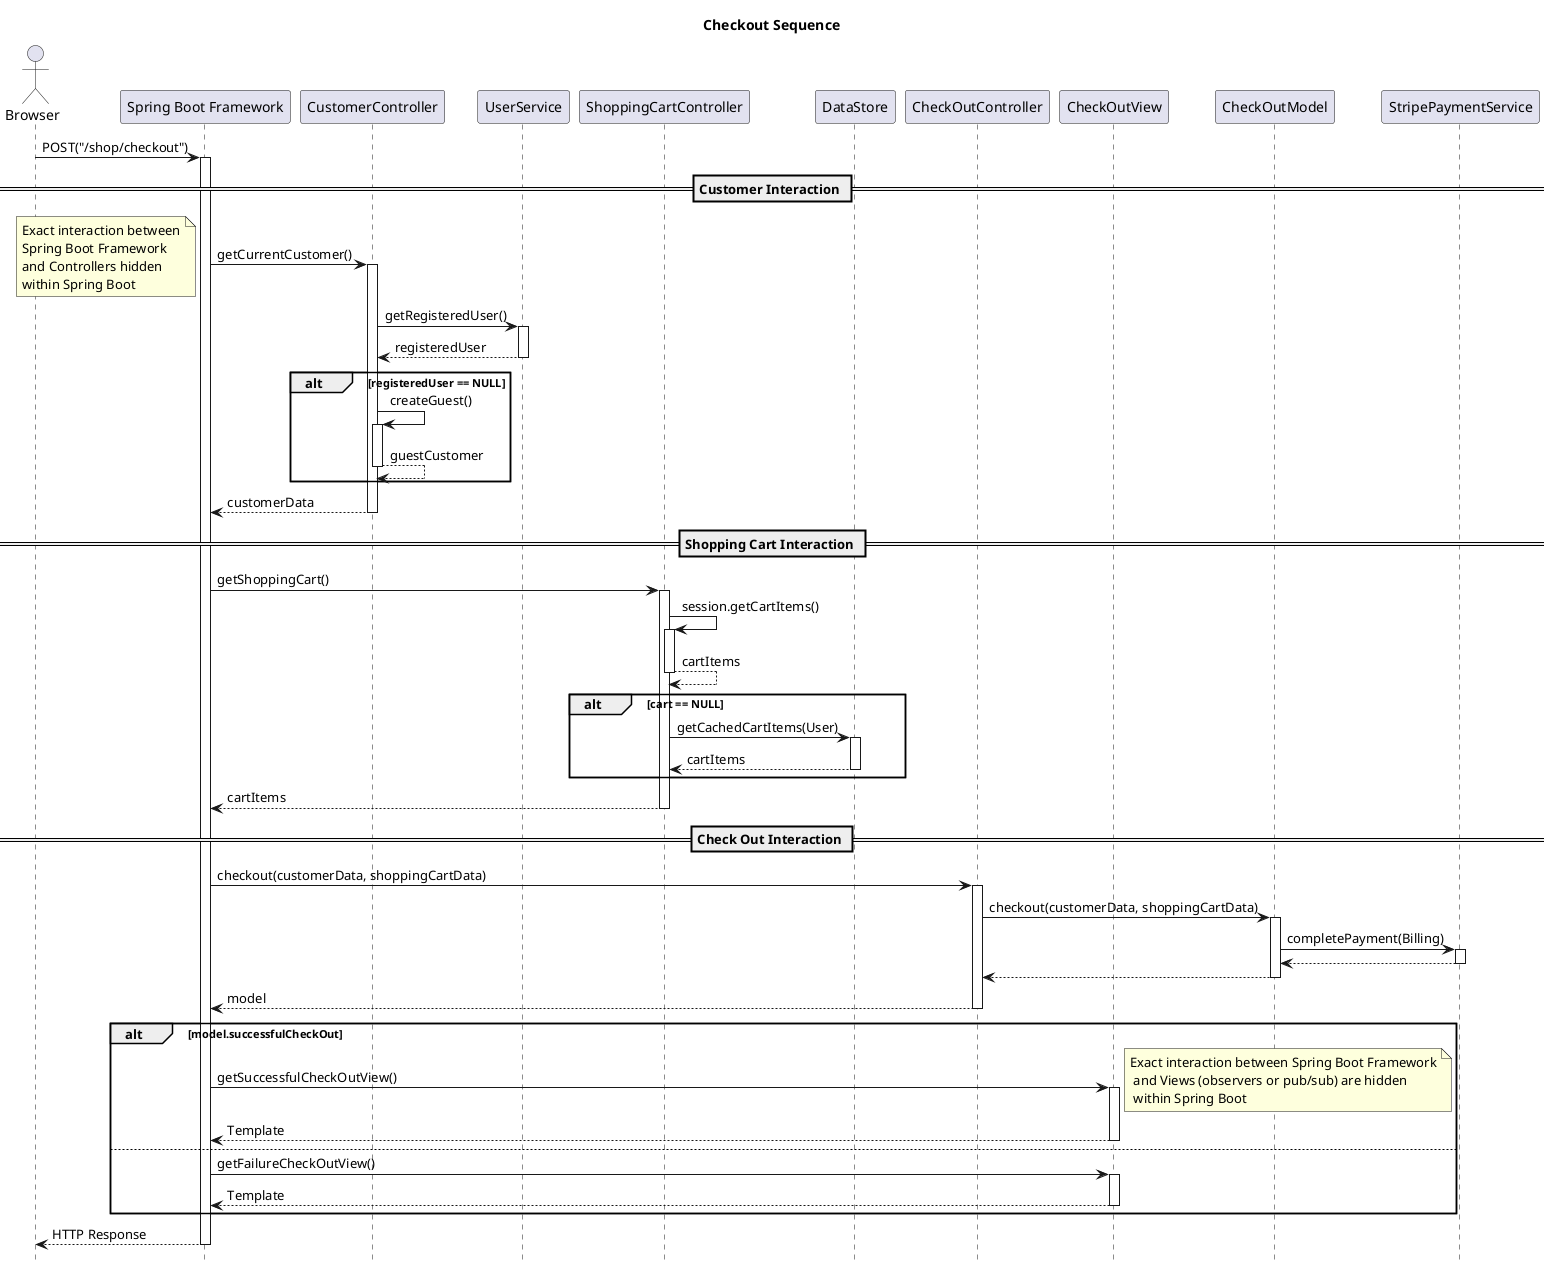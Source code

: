 @startuml
title Checkout Sequence
hide footbox
autoactivate on

actor "Browser" as client
participant "Spring Boot Framework" as SB
participant CustomerController
participant UserService
participant ShoppingCartController
participant DataStore
participant CheckOutController
participant CheckOutView



client -> SB : POST("/shop/checkout")

== Customer Interaction ==
SB -> CustomerController : getCurrentCustomer()
note left
Exact interaction between
Spring Boot Framework
and Controllers hidden
within Spring Boot
end note
CustomerController -> UserService : getRegisteredUser()
return registeredUser
alt registeredUser == NULL
   CustomerController -> CustomerController : createGuest()
   return guestCustomer
end
return customerData

== Shopping Cart Interaction ==
SB -> ShoppingCartController : getShoppingCart()
ShoppingCartController -> ShoppingCartController : session.getCartItems()
return cartItems
alt cart == NULL
   ShoppingCartController -> DataStore : getCachedCartItems(User)
   return cartItems
end
return cartItems

== Check Out Interaction ==
SB -> CheckOutController : checkout(customerData, shoppingCartData)
CheckOutController -> CheckOutModel : checkout(customerData, shoppingCartData)
CheckOutModel -> StripePaymentService : completePayment(Billing)

return
return
return model
alt model.successfulCheckOut
   SB -> CheckOutView : getSuccessfulCheckOutView()
   note right
      Exact interaction between Spring Boot Framework
       and Views (observers or pub/sub) are hidden
       within Spring Boot
    end note

return Template
else
   SB -> CheckOutView : getFailureCheckOutView()
   return Template

end

return HTTP Response
@enduml